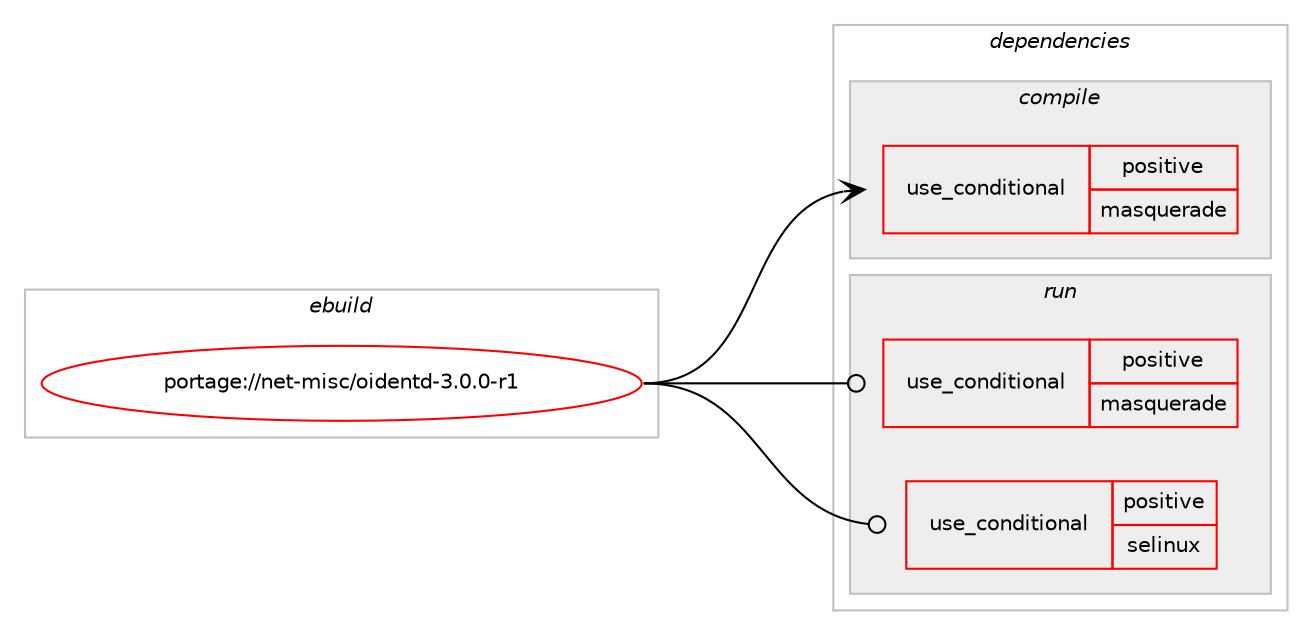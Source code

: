 digraph prolog {

# *************
# Graph options
# *************

newrank=true;
concentrate=true;
compound=true;
graph [rankdir=LR,fontname=Helvetica,fontsize=10,ranksep=1.5];#, ranksep=2.5, nodesep=0.2];
edge  [arrowhead=vee];
node  [fontname=Helvetica,fontsize=10];

# **********
# The ebuild
# **********

subgraph cluster_leftcol {
color=gray;
rank=same;
label=<<i>ebuild</i>>;
id [label="portage://net-misc/oidentd-3.0.0-r1", color=red, width=4, href="../net-misc/oidentd-3.0.0-r1.svg"];
}

# ****************
# The dependencies
# ****************

subgraph cluster_midcol {
color=gray;
label=<<i>dependencies</i>>;
subgraph cluster_compile {
fillcolor="#eeeeee";
style=filled;
label=<<i>compile</i>>;
subgraph cond3192 {
dependency4097 [label=<<TABLE BORDER="0" CELLBORDER="1" CELLSPACING="0" CELLPADDING="4"><TR><TD ROWSPAN="3" CELLPADDING="10">use_conditional</TD></TR><TR><TD>positive</TD></TR><TR><TD>masquerade</TD></TR></TABLE>>, shape=none, color=red];
# *** BEGIN UNKNOWN DEPENDENCY TYPE (TODO) ***
# dependency4097 -> package_dependency(portage://net-misc/oidentd-3.0.0-r1,install,no,net-libs,libnetfilter_conntrack,none,[,,],[],[])
# *** END UNKNOWN DEPENDENCY TYPE (TODO) ***

}
id:e -> dependency4097:w [weight=20,style="solid",arrowhead="vee"];
}
subgraph cluster_compileandrun {
fillcolor="#eeeeee";
style=filled;
label=<<i>compile and run</i>>;
}
subgraph cluster_run {
fillcolor="#eeeeee";
style=filled;
label=<<i>run</i>>;
subgraph cond3193 {
dependency4098 [label=<<TABLE BORDER="0" CELLBORDER="1" CELLSPACING="0" CELLPADDING="4"><TR><TD ROWSPAN="3" CELLPADDING="10">use_conditional</TD></TR><TR><TD>positive</TD></TR><TR><TD>masquerade</TD></TR></TABLE>>, shape=none, color=red];
# *** BEGIN UNKNOWN DEPENDENCY TYPE (TODO) ***
# dependency4098 -> package_dependency(portage://net-misc/oidentd-3.0.0-r1,run,no,net-libs,libnetfilter_conntrack,none,[,,],[],[])
# *** END UNKNOWN DEPENDENCY TYPE (TODO) ***

}
id:e -> dependency4098:w [weight=20,style="solid",arrowhead="odot"];
subgraph cond3194 {
dependency4099 [label=<<TABLE BORDER="0" CELLBORDER="1" CELLSPACING="0" CELLPADDING="4"><TR><TD ROWSPAN="3" CELLPADDING="10">use_conditional</TD></TR><TR><TD>positive</TD></TR><TR><TD>selinux</TD></TR></TABLE>>, shape=none, color=red];
# *** BEGIN UNKNOWN DEPENDENCY TYPE (TODO) ***
# dependency4099 -> package_dependency(portage://net-misc/oidentd-3.0.0-r1,run,no,sec-policy,selinux-oident,none,[,,],[],[])
# *** END UNKNOWN DEPENDENCY TYPE (TODO) ***

}
id:e -> dependency4099:w [weight=20,style="solid",arrowhead="odot"];
# *** BEGIN UNKNOWN DEPENDENCY TYPE (TODO) ***
# id -> package_dependency(portage://net-misc/oidentd-3.0.0-r1,run,no,acct-group,oidentd,none,[,,],[],[])
# *** END UNKNOWN DEPENDENCY TYPE (TODO) ***

# *** BEGIN UNKNOWN DEPENDENCY TYPE (TODO) ***
# id -> package_dependency(portage://net-misc/oidentd-3.0.0-r1,run,no,acct-user,oidentd,none,[,,],[],[])
# *** END UNKNOWN DEPENDENCY TYPE (TODO) ***

}
}

# **************
# The candidates
# **************

subgraph cluster_choices {
rank=same;
color=gray;
label=<<i>candidates</i>>;

}

}
